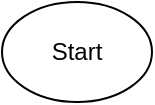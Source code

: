 <mxfile version="20.8.3" type="github">
  <diagram id="UBF-FnSagC11Ai5j9zGx" name="Page-1">
    <mxGraphModel dx="1594" dy="616" grid="0" gridSize="10" guides="1" tooltips="1" connect="1" arrows="1" fold="1" page="0" pageScale="1" pageWidth="850" pageHeight="1100" math="0" shadow="0">
      <root>
        <mxCell id="0" />
        <mxCell id="1" parent="0" />
        <mxCell id="voVnFURvg96XwZeY2Ra6-1" value="Start" style="ellipse;whiteSpace=wrap;html=1;" vertex="1" parent="1">
          <mxGeometry x="-9" y="22" width="75" height="50" as="geometry" />
        </mxCell>
      </root>
    </mxGraphModel>
  </diagram>
</mxfile>
